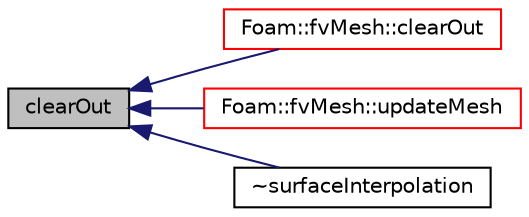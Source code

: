 digraph "clearOut"
{
  bgcolor="transparent";
  edge [fontname="Helvetica",fontsize="10",labelfontname="Helvetica",labelfontsize="10"];
  node [fontname="Helvetica",fontsize="10",shape=record];
  rankdir="LR";
  Node1 [label="clearOut",height=0.2,width=0.4,color="black", fillcolor="grey75", style="filled", fontcolor="black"];
  Node1 -> Node2 [dir="back",color="midnightblue",fontsize="10",style="solid",fontname="Helvetica"];
  Node2 [label="Foam::fvMesh::clearOut",height=0.2,width=0.4,color="red",URL="$a00889.html#af320697688df08f1438d37a86bcaf25d",tooltip="Clear all geometry and addressing. "];
  Node1 -> Node3 [dir="back",color="midnightblue",fontsize="10",style="solid",fontname="Helvetica"];
  Node3 [label="Foam::fvMesh::updateMesh",height=0.2,width=0.4,color="red",URL="$a00889.html#a9c8cde0b192708d622d874f8cc2df66d",tooltip="Update mesh corresponding to the given map. "];
  Node1 -> Node4 [dir="back",color="midnightblue",fontsize="10",style="solid",fontname="Helvetica"];
  Node4 [label="~surfaceInterpolation",height=0.2,width=0.4,color="black",URL="$a02556.html#af38647e6f6547df599e8a7e90dfca8dd",tooltip="Destructor. "];
}
